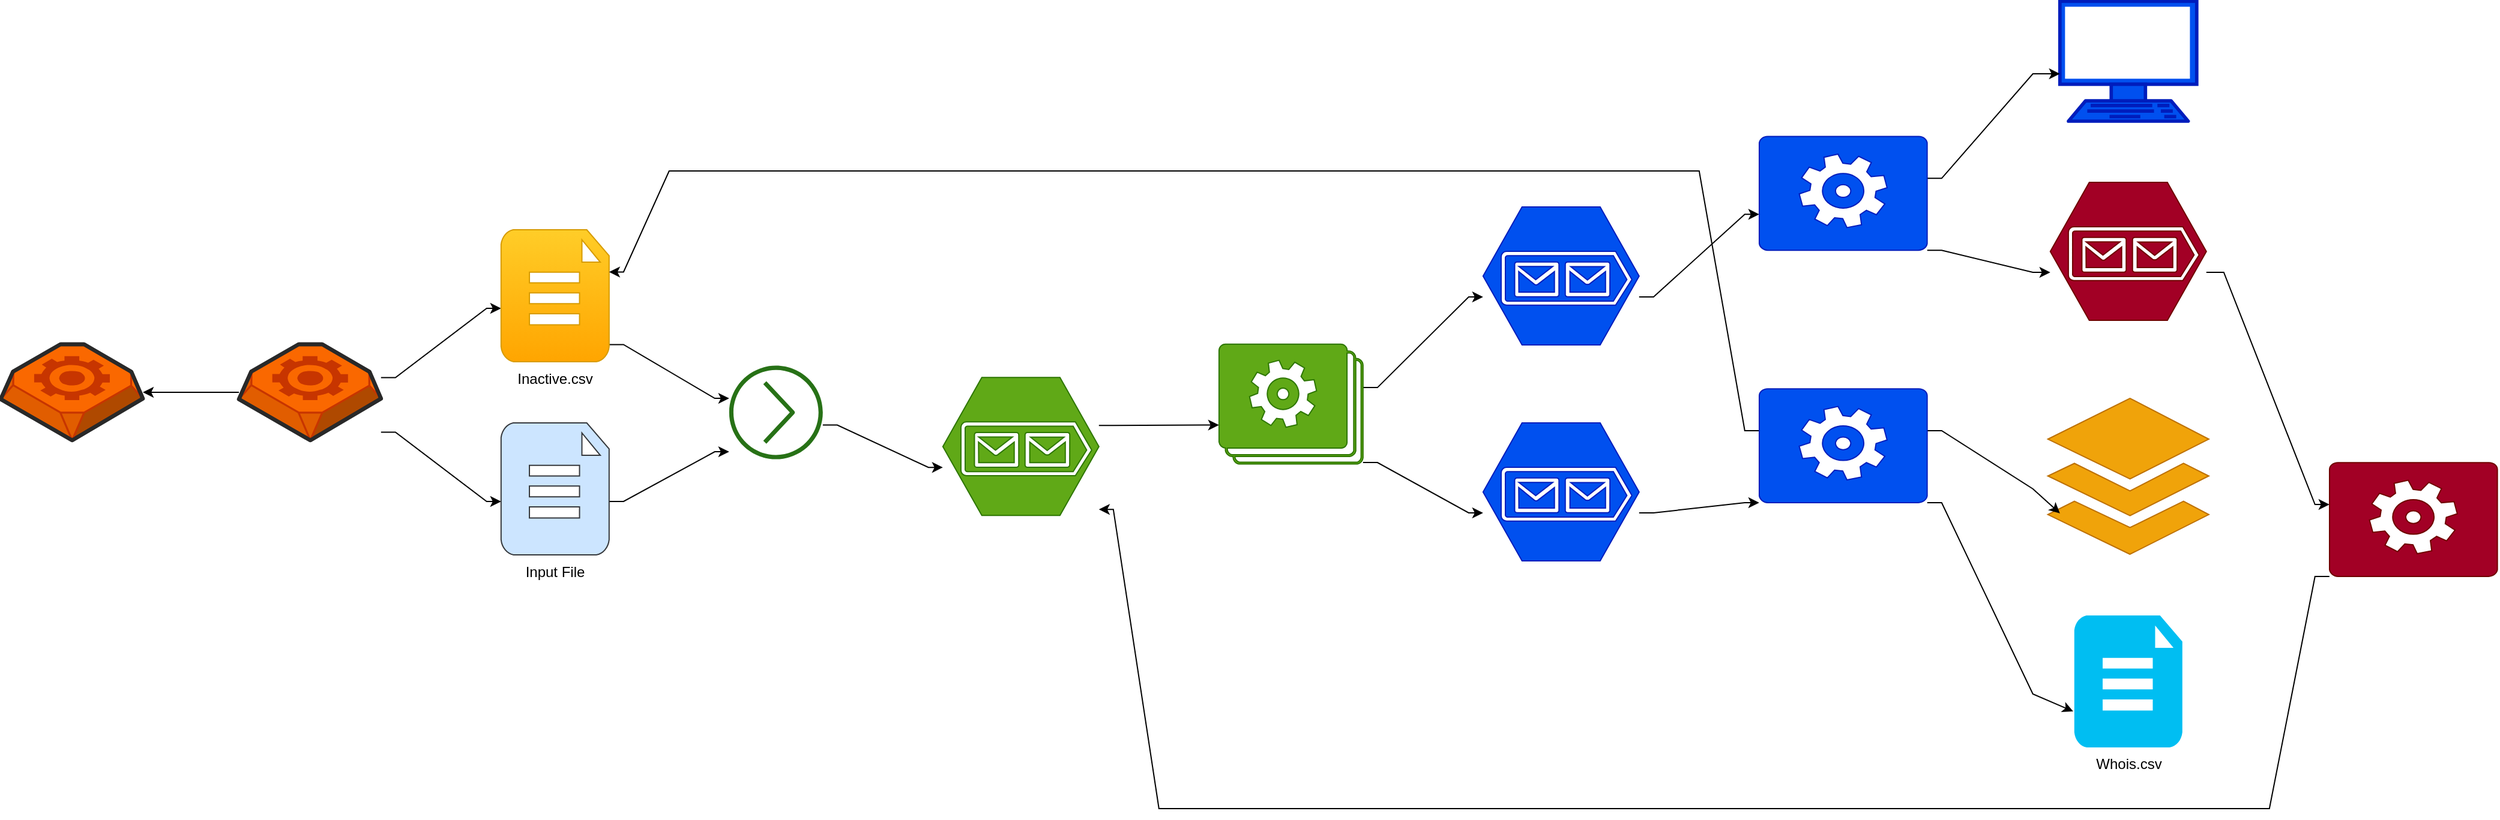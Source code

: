 <mxfile version="13.9.9" type="device"><diagram id="IlAByUnS0-oHaJ4WVOnG" name="Main workflow"><mxGraphModel dx="955" dy="2009" grid="1" gridSize="10" guides="1" tooltips="1" connect="1" arrows="1" fold="1" page="1" pageScale="1" pageWidth="827" pageHeight="1169" math="0" shadow="0"><root><mxCell id="0"/><mxCell id="1" parent="0"/><mxCell id="T9aRysbH9Wic3MQgdi6h-42" value="" style="edgeStyle=orthogonalEdgeStyle;rounded=0;orthogonalLoop=1;jettySize=auto;html=1;noEdgeStyle=1;orthogonal=1;" parent="1" source="T9aRysbH9Wic3MQgdi6h-15" target="T9aRysbH9Wic3MQgdi6h-23" edge="1"><mxGeometry relative="1" as="geometry"><Array as="points"><mxPoint x="130.4" y="313.75"/><mxPoint x="206.4" y="256"/></Array></mxGeometry></mxCell><mxCell id="nJhATFSDHHoBnnNMvuBw-2" value="" style="edgeStyle=orthogonalEdgeStyle;rounded=0;orthogonalLoop=1;jettySize=auto;html=1;" edge="1" parent="1" source="T9aRysbH9Wic3MQgdi6h-15" target="nJhATFSDHHoBnnNMvuBw-1"><mxGeometry relative="1" as="geometry"/></mxCell><mxCell id="T9aRysbH9Wic3MQgdi6h-15" value="Main" style="verticalLabelPosition=bottom;html=1;verticalAlign=top;strokeWidth=1;align=center;outlineConnect=0;dashed=0;outlineConnect=0;shape=mxgraph.aws3d.worker;fillColor=#fa6800;strokeColor=#C73500;aspect=fixed;fontColor=#ffffff;" parent="1" vertex="1"><mxGeometry x="-1.421e-14" y="286" width="118.4" height="80" as="geometry"/></mxCell><mxCell id="T9aRysbH9Wic3MQgdi6h-71" style="edgeStyle=orthogonalEdgeStyle;rounded=0;orthogonalLoop=1;jettySize=auto;html=1;noEdgeStyle=1;orthogonal=1;" parent="1" source="T9aRysbH9Wic3MQgdi6h-23" target="T9aRysbH9Wic3MQgdi6h-18" edge="1"><mxGeometry relative="1" as="geometry"><mxPoint x="420" y="450" as="targetPoint"/><mxPoint x="308.4" y="426" as="sourcePoint"/><Array as="points"><mxPoint x="320.4" y="286.25"/><mxPoint x="396.4" y="331.061"/></Array></mxGeometry></mxCell><mxCell id="T9aRysbH9Wic3MQgdi6h-18" value="&lt;font color=&quot;#ffffff&quot;&gt;Read Line&lt;/font&gt;" style="outlineConnect=0;fontColor=#232F3E;gradientColor=none;fillColor=#277116;strokeColor=none;dashed=0;verticalLabelPosition=bottom;verticalAlign=top;align=center;html=1;fontSize=12;fontStyle=0;aspect=fixed;pointerEvents=1;shape=mxgraph.aws4.action;" parent="1" vertex="1"><mxGeometry x="408.4" y="303.811" width="78" height="78" as="geometry"/></mxCell><mxCell id="T9aRysbH9Wic3MQgdi6h-73" style="edgeStyle=orthogonalEdgeStyle;rounded=0;orthogonalLoop=1;jettySize=auto;html=1;noEdgeStyle=1;orthogonal=1;" parent="1" source="T9aRysbH9Wic3MQgdi6h-16" target="T9aRysbH9Wic3MQgdi6h-18" edge="1"><mxGeometry relative="1" as="geometry"><mxPoint x="400" y="260" as="targetPoint"/><mxPoint x="306.4" y="265" as="sourcePoint"/><Array as="points"><mxPoint x="320.4" y="417"/><mxPoint x="396.4" y="375.561"/></Array></mxGeometry></mxCell><mxCell id="T9aRysbH9Wic3MQgdi6h-16" value="Input File" style="verticalLabelPosition=bottom;html=1;verticalAlign=top;align=center;strokeColor=#36393d;fillColor=#cce5ff;shape=mxgraph.azure.file_2;pointerEvents=1;" parent="1" vertex="1"><mxGeometry x="218.4" y="351.5" width="90" height="110" as="geometry"/></mxCell><mxCell id="T9aRysbH9Wic3MQgdi6h-75" style="edgeStyle=orthogonalEdgeStyle;rounded=0;orthogonalLoop=1;jettySize=auto;html=1;noEdgeStyle=1;orthogonal=1;" parent="1" source="T9aRysbH9Wic3MQgdi6h-15" target="T9aRysbH9Wic3MQgdi6h-16" edge="1"><mxGeometry relative="1" as="geometry"><mxPoint x="150" y="230" as="targetPoint"/><mxPoint x="118.4" y="345.5" as="sourcePoint"/><Array as="points"><mxPoint x="130.4" y="359.25"/><mxPoint x="206.4" y="417"/></Array></mxGeometry></mxCell><mxCell id="T9aRysbH9Wic3MQgdi6h-78" style="edgeStyle=orthogonalEdgeStyle;rounded=0;orthogonalLoop=1;jettySize=auto;html=1;noEdgeStyle=1;orthogonal=1;" parent="1" source="T9aRysbH9Wic3MQgdi6h-18" target="T9aRysbH9Wic3MQgdi6h-21" edge="1"><mxGeometry relative="1" as="geometry"><mxPoint x="560" y="765.5" as="targetPoint"/><mxPoint x="486.4" y="765.5" as="sourcePoint"/><Array as="points"><mxPoint x="498.4" y="353.311"/><mxPoint x="574.4" y="388.612"/></Array></mxGeometry></mxCell><mxCell id="jrWbnVsdmcUhUxEEYIb0-4" style="edgeStyle=orthogonalEdgeStyle;rounded=0;orthogonalLoop=1;jettySize=auto;html=1;noEdgeStyle=1;orthogonal=1;" parent="1" source="T9aRysbH9Wic3MQgdi6h-34" target="jrWbnVsdmcUhUxEEYIb0-1" edge="1"><mxGeometry relative="1" as="geometry"><Array as="points"><mxPoint x="948.4" y="322.061"/><mxPoint x="1024.4" y="246.5"/></Array></mxGeometry></mxCell><mxCell id="jrWbnVsdmcUhUxEEYIb0-6" style="edgeStyle=orthogonalEdgeStyle;rounded=0;orthogonalLoop=1;jettySize=auto;html=1;noEdgeStyle=1;orthogonal=1;" parent="1" source="T9aRysbH9Wic3MQgdi6h-34" target="jrWbnVsdmcUhUxEEYIb0-2" edge="1"><mxGeometry relative="1" as="geometry"><Array as="points"><mxPoint x="948.4" y="384.561"/><mxPoint x="1024.4" y="426.5"/></Array></mxGeometry></mxCell><mxCell id="T9aRysbH9Wic3MQgdi6h-34" value="Tester&lt;br&gt;Threads" style="verticalLabelPosition=bottom;html=1;verticalAlign=top;align=center;strokeColor=#2D7600;fillColor=#60a917;shape=mxgraph.azure.worker_roles;fontColor=#ffffff;" parent="1" vertex="1"><mxGeometry x="816.4" y="285.811" width="120" height="100" as="geometry"/></mxCell><mxCell id="T9aRysbH9Wic3MQgdi6h-80" style="edgeStyle=orthogonalEdgeStyle;rounded=0;orthogonalLoop=1;jettySize=auto;html=1;noEdgeStyle=1;orthogonal=1;" parent="1" source="T9aRysbH9Wic3MQgdi6h-21" target="T9aRysbH9Wic3MQgdi6h-34" edge="1"><mxGeometry relative="1" as="geometry"><mxPoint x="610" y="430" as="targetPoint"/><mxPoint x="651.4" y="571" as="sourcePoint"/><Array as="points"><mxPoint x="728.4" y="353.612"/><mxPoint x="804.4" y="353.311"/></Array></mxGeometry></mxCell><mxCell id="T9aRysbH9Wic3MQgdi6h-27" value="Miner&lt;br&gt;Queue" style="verticalLabelPosition=bottom;html=1;verticalAlign=top;align=center;strokeColor=#6F0000;fillColor=#a20025;shape=mxgraph.azure.storage_queue;fontColor=#ffffff;" parent="1" vertex="1"><mxGeometry x="1508.9" y="151" width="130" height="115" as="geometry"/></mxCell><mxCell id="T9aRysbH9Wic3MQgdi6h-23" value="Inactive.csv" style="verticalLabelPosition=bottom;html=1;verticalAlign=top;align=center;strokeColor=#d79b00;fillColor=#ffcd28;shape=mxgraph.azure.file_2;pointerEvents=1;gradientColor=#ffa500;" parent="1" vertex="1"><mxGeometry x="218.4" y="190.5" width="90" height="110" as="geometry"/></mxCell><mxCell id="T9aRysbH9Wic3MQgdi6h-88" value="Whois.csv" style="verticalLabelPosition=bottom;html=1;verticalAlign=top;align=center;strokeColor=none;fillColor=#00BEF2;shape=mxgraph.azure.file_2;pointerEvents=1;" parent="1" vertex="1"><mxGeometry x="1528.9" y="512" width="90" height="110" as="geometry"/></mxCell><mxCell id="T9aRysbH9Wic3MQgdi6h-91" value="output/input_file_name/..." style="html=1;aspect=fixed;strokeColor=#BD7000;shadow=0;align=center;verticalAlign=top;fillColor=#f0a30a;shape=mxgraph.gcp2.files;labelPosition=center;verticalLabelPosition=bottom;fontColor=#ffffff;" parent="1" vertex="1"><mxGeometry x="1506.89" y="331" width="134.02" height="130" as="geometry"/></mxCell><mxCell id="T9aRysbH9Wic3MQgdi6h-94" value="Miner&lt;br&gt;Thread" style="verticalLabelPosition=bottom;html=1;verticalAlign=top;align=center;strokeColor=#6F0000;fillColor=#a20025;shape=mxgraph.azure.worker_role;fontColor=#ffffff;" parent="1" vertex="1"><mxGeometry x="1741.4" y="384.5" width="140" height="95" as="geometry"/></mxCell><mxCell id="T9aRysbH9Wic3MQgdi6h-96" style="edgeStyle=orthogonalEdgeStyle;rounded=0;orthogonalLoop=1;jettySize=auto;html=1;noEdgeStyle=1;orthogonal=1;" parent="1" source="T9aRysbH9Wic3MQgdi6h-27" target="T9aRysbH9Wic3MQgdi6h-94" edge="1"><mxGeometry relative="1" as="geometry"><mxPoint x="1430" y="160" as="targetPoint"/><mxPoint x="1508.9" y="137.5" as="sourcePoint"/><Array as="points"><mxPoint x="1653.4" y="226"/><mxPoint x="1729.4" y="419.5"/></Array></mxGeometry></mxCell><mxCell id="T9aRysbH9Wic3MQgdi6h-21" value="Tester&lt;br&gt;Queue" style="verticalLabelPosition=bottom;html=1;verticalAlign=top;align=center;strokeColor=#2D7600;fillColor=#60a917;shape=mxgraph.azure.storage_queue;fontColor=#ffffff;" parent="1" vertex="1"><mxGeometry x="586.4" y="313.612" width="130" height="115" as="geometry"/></mxCell><mxCell id="T9aRysbH9Wic3MQgdi6h-98" style="edgeStyle=orthogonalEdgeStyle;rounded=0;orthogonalLoop=1;jettySize=auto;html=1;noEdgeStyle=1;orthogonal=1;" parent="1" source="T9aRysbH9Wic3MQgdi6h-94" target="T9aRysbH9Wic3MQgdi6h-21" edge="1"><mxGeometry relative="1" as="geometry"><mxPoint x="600" y="80" as="targetPoint"/><mxPoint x="1320" y="137.5" as="sourcePoint"/><Array as="points"><mxPoint x="1729.4" y="479.5"/><mxPoint x="1691.4" y="673"/><mxPoint x="1456.4" y="673"/><mxPoint x="1456.4" y="673"/><mxPoint x="1216.4" y="673"/><mxPoint x="1216.4" y="673"/><mxPoint x="986.4" y="673"/><mxPoint x="986.4" y="673"/><mxPoint x="766.4" y="673"/><mxPoint x="728.4" y="423.612"/></Array></mxGeometry></mxCell><mxCell id="jrWbnVsdmcUhUxEEYIb0-13" style="edgeStyle=orthogonalEdgeStyle;rounded=0;orthogonalLoop=1;jettySize=auto;html=1;noEdgeStyle=1;orthogonal=1;" parent="1" source="jrWbnVsdmcUhUxEEYIb0-1" target="jrWbnVsdmcUhUxEEYIb0-12" edge="1"><mxGeometry relative="1" as="geometry"><Array as="points"><mxPoint x="1178.4" y="246.5"/><mxPoint x="1254.4" y="177.667"/></Array></mxGeometry></mxCell><mxCell id="jrWbnVsdmcUhUxEEYIb0-1" value="Stdout Producer&lt;br&gt;Queue" style="verticalLabelPosition=bottom;html=1;verticalAlign=top;align=center;strokeColor=#001DBC;fillColor=#0050ef;shape=mxgraph.azure.storage_queue;fontColor=#ffffff;" parent="1" vertex="1"><mxGeometry x="1036.4" y="171.5" width="130" height="115" as="geometry"/></mxCell><mxCell id="jrWbnVsdmcUhUxEEYIb0-16" style="edgeStyle=orthogonalEdgeStyle;rounded=0;orthogonalLoop=1;jettySize=auto;html=1;noEdgeStyle=1;orthogonal=1;" parent="1" source="jrWbnVsdmcUhUxEEYIb0-2" target="jrWbnVsdmcUhUxEEYIb0-15" edge="1"><mxGeometry relative="1" as="geometry"><Array as="points"><mxPoint x="1178.4" y="426.5"/><mxPoint x="1254.4" y="418"/></Array></mxGeometry></mxCell><mxCell id="jrWbnVsdmcUhUxEEYIb0-2" value="Dataset Producer&lt;br&gt;Queue" style="verticalLabelPosition=bottom;html=1;verticalAlign=top;align=center;strokeColor=#001DBC;fillColor=#0050ef;shape=mxgraph.azure.storage_queue;fontColor=#ffffff;" parent="1" vertex="1"><mxGeometry x="1036.4" y="351.5" width="130" height="115" as="geometry"/></mxCell><mxCell id="jrWbnVsdmcUhUxEEYIb0-7" value="&lt;font color=&quot;#ffffff&quot;&gt;Terminal&lt;/font&gt;" style="fontColor=#ffffff;verticalAlign=top;verticalLabelPosition=bottom;labelPosition=center;align=center;html=1;outlineConnect=0;fillColor=#0050ef;strokeColor=#001DBC;gradientDirection=north;strokeWidth=2;shape=mxgraph.networks.terminal;" parent="1" vertex="1"><mxGeometry x="1516.9" width="114" height="100" as="geometry"/></mxCell><mxCell id="jrWbnVsdmcUhUxEEYIb0-14" style="edgeStyle=orthogonalEdgeStyle;rounded=0;orthogonalLoop=1;jettySize=auto;html=1;noEdgeStyle=1;orthogonal=1;" parent="1" source="jrWbnVsdmcUhUxEEYIb0-12" target="jrWbnVsdmcUhUxEEYIb0-7" edge="1"><mxGeometry relative="1" as="geometry"><Array as="points"><mxPoint x="1418.4" y="147.667"/><mxPoint x="1494.4" y="60.5"/></Array></mxGeometry></mxCell><mxCell id="jrWbnVsdmcUhUxEEYIb0-21" style="edgeStyle=orthogonalEdgeStyle;rounded=0;orthogonalLoop=1;jettySize=auto;html=1;noEdgeStyle=1;orthogonal=1;" parent="1" source="jrWbnVsdmcUhUxEEYIb0-12" target="T9aRysbH9Wic3MQgdi6h-27" edge="1"><mxGeometry relative="1" as="geometry"><Array as="points"><mxPoint x="1418.4" y="207.667"/><mxPoint x="1494.4" y="226"/></Array></mxGeometry></mxCell><mxCell id="jrWbnVsdmcUhUxEEYIb0-12" value="Stdout Producer&lt;br&gt;Thread" style="verticalLabelPosition=bottom;html=1;verticalAlign=top;align=center;strokeColor=#001DBC;fillColor=#0050ef;shape=mxgraph.azure.worker_role;fontColor=#ffffff;" parent="1" vertex="1"><mxGeometry x="1266.4" y="112.667" width="140" height="95" as="geometry"/></mxCell><mxCell id="jrWbnVsdmcUhUxEEYIb0-18" style="edgeStyle=orthogonalEdgeStyle;rounded=0;orthogonalLoop=1;jettySize=auto;html=1;entryX=0.075;entryY=0.738;entryDx=0;entryDy=0;entryPerimeter=0;noEdgeStyle=1;orthogonal=1;" parent="1" source="jrWbnVsdmcUhUxEEYIb0-15" target="T9aRysbH9Wic3MQgdi6h-91" edge="1"><mxGeometry relative="1" as="geometry"><Array as="points"><mxPoint x="1418.4" y="358"/><mxPoint x="1494.4" y="406.5"/></Array></mxGeometry></mxCell><mxCell id="jrWbnVsdmcUhUxEEYIb0-19" style="edgeStyle=orthogonalEdgeStyle;rounded=0;orthogonalLoop=1;jettySize=auto;html=1;entryX=-0.01;entryY=0.727;entryDx=0;entryDy=0;entryPerimeter=0;noEdgeStyle=1;orthogonal=1;" parent="1" source="jrWbnVsdmcUhUxEEYIb0-15" target="T9aRysbH9Wic3MQgdi6h-88" edge="1"><mxGeometry relative="1" as="geometry"><Array as="points"><mxPoint x="1418.4" y="418"/><mxPoint x="1494.4" y="577.5"/></Array></mxGeometry></mxCell><mxCell id="jrWbnVsdmcUhUxEEYIb0-22" style="edgeStyle=orthogonalEdgeStyle;rounded=0;orthogonalLoop=1;jettySize=auto;html=1;noEdgeStyle=1;orthogonal=1;" parent="1" source="jrWbnVsdmcUhUxEEYIb0-15" target="T9aRysbH9Wic3MQgdi6h-23" edge="1"><mxGeometry relative="1" as="geometry"><Array as="points"><mxPoint x="1254.4" y="358"/><mxPoint x="1216.4" y="141.5"/><mxPoint x="986.4" y="141.5"/><mxPoint x="986.4" y="141.5"/><mxPoint x="766.4" y="141.5"/><mxPoint x="766.4" y="141.5"/><mxPoint x="536.4" y="141.5"/><mxPoint x="536.4" y="141.5"/><mxPoint x="358.4" y="141.5"/><mxPoint x="320.4" y="225.75"/></Array></mxGeometry></mxCell><mxCell id="jrWbnVsdmcUhUxEEYIb0-15" value="Dataset Producer&lt;br&gt;Thread" style="verticalLabelPosition=bottom;html=1;verticalAlign=top;align=center;strokeColor=#001DBC;fillColor=#0050ef;shape=mxgraph.azure.worker_role;fontColor=#ffffff;" parent="1" vertex="1"><mxGeometry x="1266.4" y="323" width="140" height="95" as="geometry"/></mxCell><mxCell id="nJhATFSDHHoBnnNMvuBw-1" value="Main" style="verticalLabelPosition=bottom;html=1;verticalAlign=top;strokeWidth=1;align=center;outlineConnect=0;dashed=0;outlineConnect=0;shape=mxgraph.aws3d.worker;fillColor=#fa6800;strokeColor=#C73500;aspect=fixed;fontColor=#ffffff;" vertex="1" parent="1"><mxGeometry x="-198.4" y="286" width="118.4" height="80" as="geometry"/></mxCell></root></mxGraphModel></diagram></mxfile>